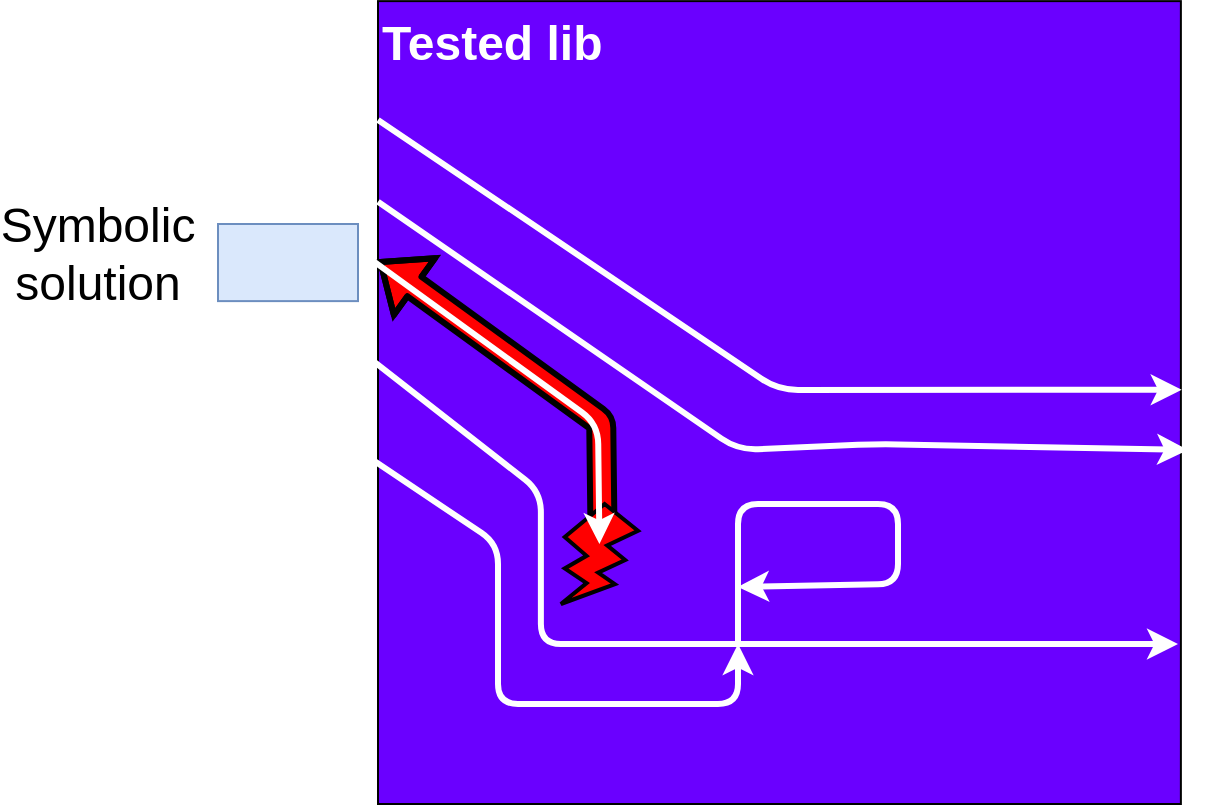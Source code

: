<mxfile>
    <diagram id="yLkPiW5OjbrbtTg0xUS2" name="Page-1">
        <mxGraphModel dx="1006" dy="653" grid="1" gridSize="10" guides="1" tooltips="1" connect="1" arrows="1" fold="1" page="1" pageScale="1" pageWidth="850" pageHeight="1100" math="0" shadow="0">
            <root>
                <mxCell id="0"/>
                <mxCell id="1" parent="0"/>
                <mxCell id="2" value="&lt;font style=&quot;font-size: 24px;&quot;&gt;&lt;b&gt;Tested lib&lt;/b&gt;&lt;/font&gt;" style="whiteSpace=wrap;html=1;aspect=fixed;fillColor=#6a00ff;fontColor=#ffffff;strokeColor=#000000;align=left;verticalAlign=top;" parent="1" vertex="1">
                    <mxGeometry x="400" y="78.56" width="401.44" height="401.44" as="geometry"/>
                </mxCell>
                <mxCell id="44" value="" style="endArrow=none;html=1;entryX=0.5;entryY=0.4;entryDx=0;entryDy=0;entryPerimeter=0;exitX=-0.004;exitY=0.325;exitDx=0;exitDy=0;exitPerimeter=0;strokeColor=#000000;strokeWidth=3;shape=flexArrow;fillColor=#FF0000;startArrow=block;endFill=0;" edge="1" parent="1">
                    <mxGeometry width="50" height="50" relative="1" as="geometry">
                        <mxPoint x="400.004" y="208.078" as="sourcePoint"/>
                        <mxPoint x="512.33" y="349.05" as="targetPoint"/>
                        <Array as="points">
                            <mxPoint x="511.61" y="289.05"/>
                        </Array>
                    </mxGeometry>
                </mxCell>
                <mxCell id="4" value="" style="verticalLabelPosition=bottom;verticalAlign=top;html=1;shape=mxgraph.basic.flash;fillColor=#FF0000;fontColor=#ffffff;strokeColor=#000000;strokeWidth=2;" parent="1" vertex="1">
                    <mxGeometry x="491.44" y="330" width="38.56" height="50" as="geometry"/>
                </mxCell>
                <mxCell id="8" value="" style="endArrow=classic;html=1;exitX=0;exitY=0.25;exitDx=0;exitDy=0;entryX=1.009;entryY=0.559;entryDx=0;entryDy=0;entryPerimeter=0;strokeColor=#FFFFFF;strokeWidth=3;endSize=6;" parent="1" source="2" target="2" edge="1">
                    <mxGeometry width="50" height="50" relative="1" as="geometry">
                        <mxPoint x="617.42" y="228.02" as="sourcePoint"/>
                        <mxPoint x="541.44" y="440" as="targetPoint"/>
                        <Array as="points">
                            <mxPoint x="580" y="303"/>
                            <mxPoint x="650" y="300"/>
                        </Array>
                    </mxGeometry>
                </mxCell>
                <mxCell id="13" value="" style="endArrow=classic;html=1;entryX=0.5;entryY=0.4;entryDx=0;entryDy=0;entryPerimeter=0;exitX=-0.004;exitY=0.325;exitDx=0;exitDy=0;exitPerimeter=0;strokeColor=#FFFFFF;strokeWidth=3;endSize=6;" parent="1" source="2" target="4" edge="1">
                    <mxGeometry width="50" height="50" relative="1" as="geometry">
                        <mxPoint x="535.44" y="220" as="sourcePoint"/>
                        <mxPoint x="551.44" y="450" as="targetPoint"/>
                        <Array as="points">
                            <mxPoint x="510" y="290"/>
                        </Array>
                    </mxGeometry>
                </mxCell>
                <mxCell id="16" value="" style="endArrow=classic;html=1;entryX=1.001;entryY=0.484;entryDx=0;entryDy=0;entryPerimeter=0;strokeColor=#FFFFFF;endSize=6;strokeWidth=3;exitX=0;exitY=0.148;exitDx=0;exitDy=0;exitPerimeter=0;" parent="1" source="2" target="2" edge="1">
                    <mxGeometry width="50" height="50" relative="1" as="geometry">
                        <mxPoint x="441.44" y="180" as="sourcePoint"/>
                        <mxPoint x="681.44" y="271.92" as="targetPoint"/>
                        <Array as="points">
                            <mxPoint x="600" y="273"/>
                        </Array>
                    </mxGeometry>
                </mxCell>
                <mxCell id="17" value="" style="endArrow=classic;html=1;exitX=-0.005;exitY=0.449;exitDx=0;exitDy=0;exitPerimeter=0;strokeColor=#FFFFFF;strokeWidth=3;endSize=6;" parent="1" source="2" edge="1">
                    <mxGeometry width="50" height="50" relative="1" as="geometry">
                        <mxPoint x="471.44" y="300" as="sourcePoint"/>
                        <mxPoint x="800" y="400" as="targetPoint"/>
                        <Array as="points">
                            <mxPoint x="481.44" y="324"/>
                            <mxPoint x="481.44" y="400"/>
                            <mxPoint x="530" y="400"/>
                            <mxPoint x="591.44" y="400"/>
                        </Array>
                    </mxGeometry>
                </mxCell>
                <mxCell id="18" value="" style="endArrow=classic;html=1;strokeColor=#FFFFFF;strokeWidth=3;" parent="1" edge="1">
                    <mxGeometry width="50" height="50" relative="1" as="geometry">
                        <mxPoint x="580" y="401.44" as="sourcePoint"/>
                        <mxPoint x="580" y="371.44" as="targetPoint"/>
                        <Array as="points">
                            <mxPoint x="580" y="330"/>
                            <mxPoint x="660" y="330"/>
                            <mxPoint x="660" y="370"/>
                        </Array>
                    </mxGeometry>
                </mxCell>
                <mxCell id="42" value="" style="rounded=0;whiteSpace=wrap;html=1;fillColor=#dae8fc;strokeColor=#6c8ebf;" parent="1" vertex="1">
                    <mxGeometry x="320" y="190" width="70" height="38.56" as="geometry"/>
                </mxCell>
                <mxCell id="43" value="" style="endArrow=classic;html=1;exitX=-0.004;exitY=0.325;exitDx=0;exitDy=0;exitPerimeter=0;strokeColor=#FFFFFF;strokeWidth=3;endSize=6;" parent="1" edge="1">
                    <mxGeometry width="50" height="50" relative="1" as="geometry">
                        <mxPoint x="390.004" y="303.028" as="sourcePoint"/>
                        <mxPoint x="580" y="400" as="targetPoint"/>
                        <Array as="points">
                            <mxPoint x="460" y="350"/>
                            <mxPoint x="460" y="430"/>
                            <mxPoint x="580" y="430"/>
                        </Array>
                    </mxGeometry>
                </mxCell>
                <mxCell id="45" value="&lt;div style=&quot;text-align: right;&quot;&gt;&lt;span style=&quot;font-size: 24px; background-color: initial;&quot;&gt;Symbolic&lt;/span&gt;&lt;/div&gt;&lt;font style=&quot;font-size: 24px;&quot;&gt;solution&lt;/font&gt;" style="text;html=1;strokeColor=none;fillColor=none;align=center;verticalAlign=middle;whiteSpace=wrap;rounded=0;" vertex="1" parent="1">
                    <mxGeometry x="230" y="190" width="60" height="30" as="geometry"/>
                </mxCell>
            </root>
        </mxGraphModel>
    </diagram>
</mxfile>